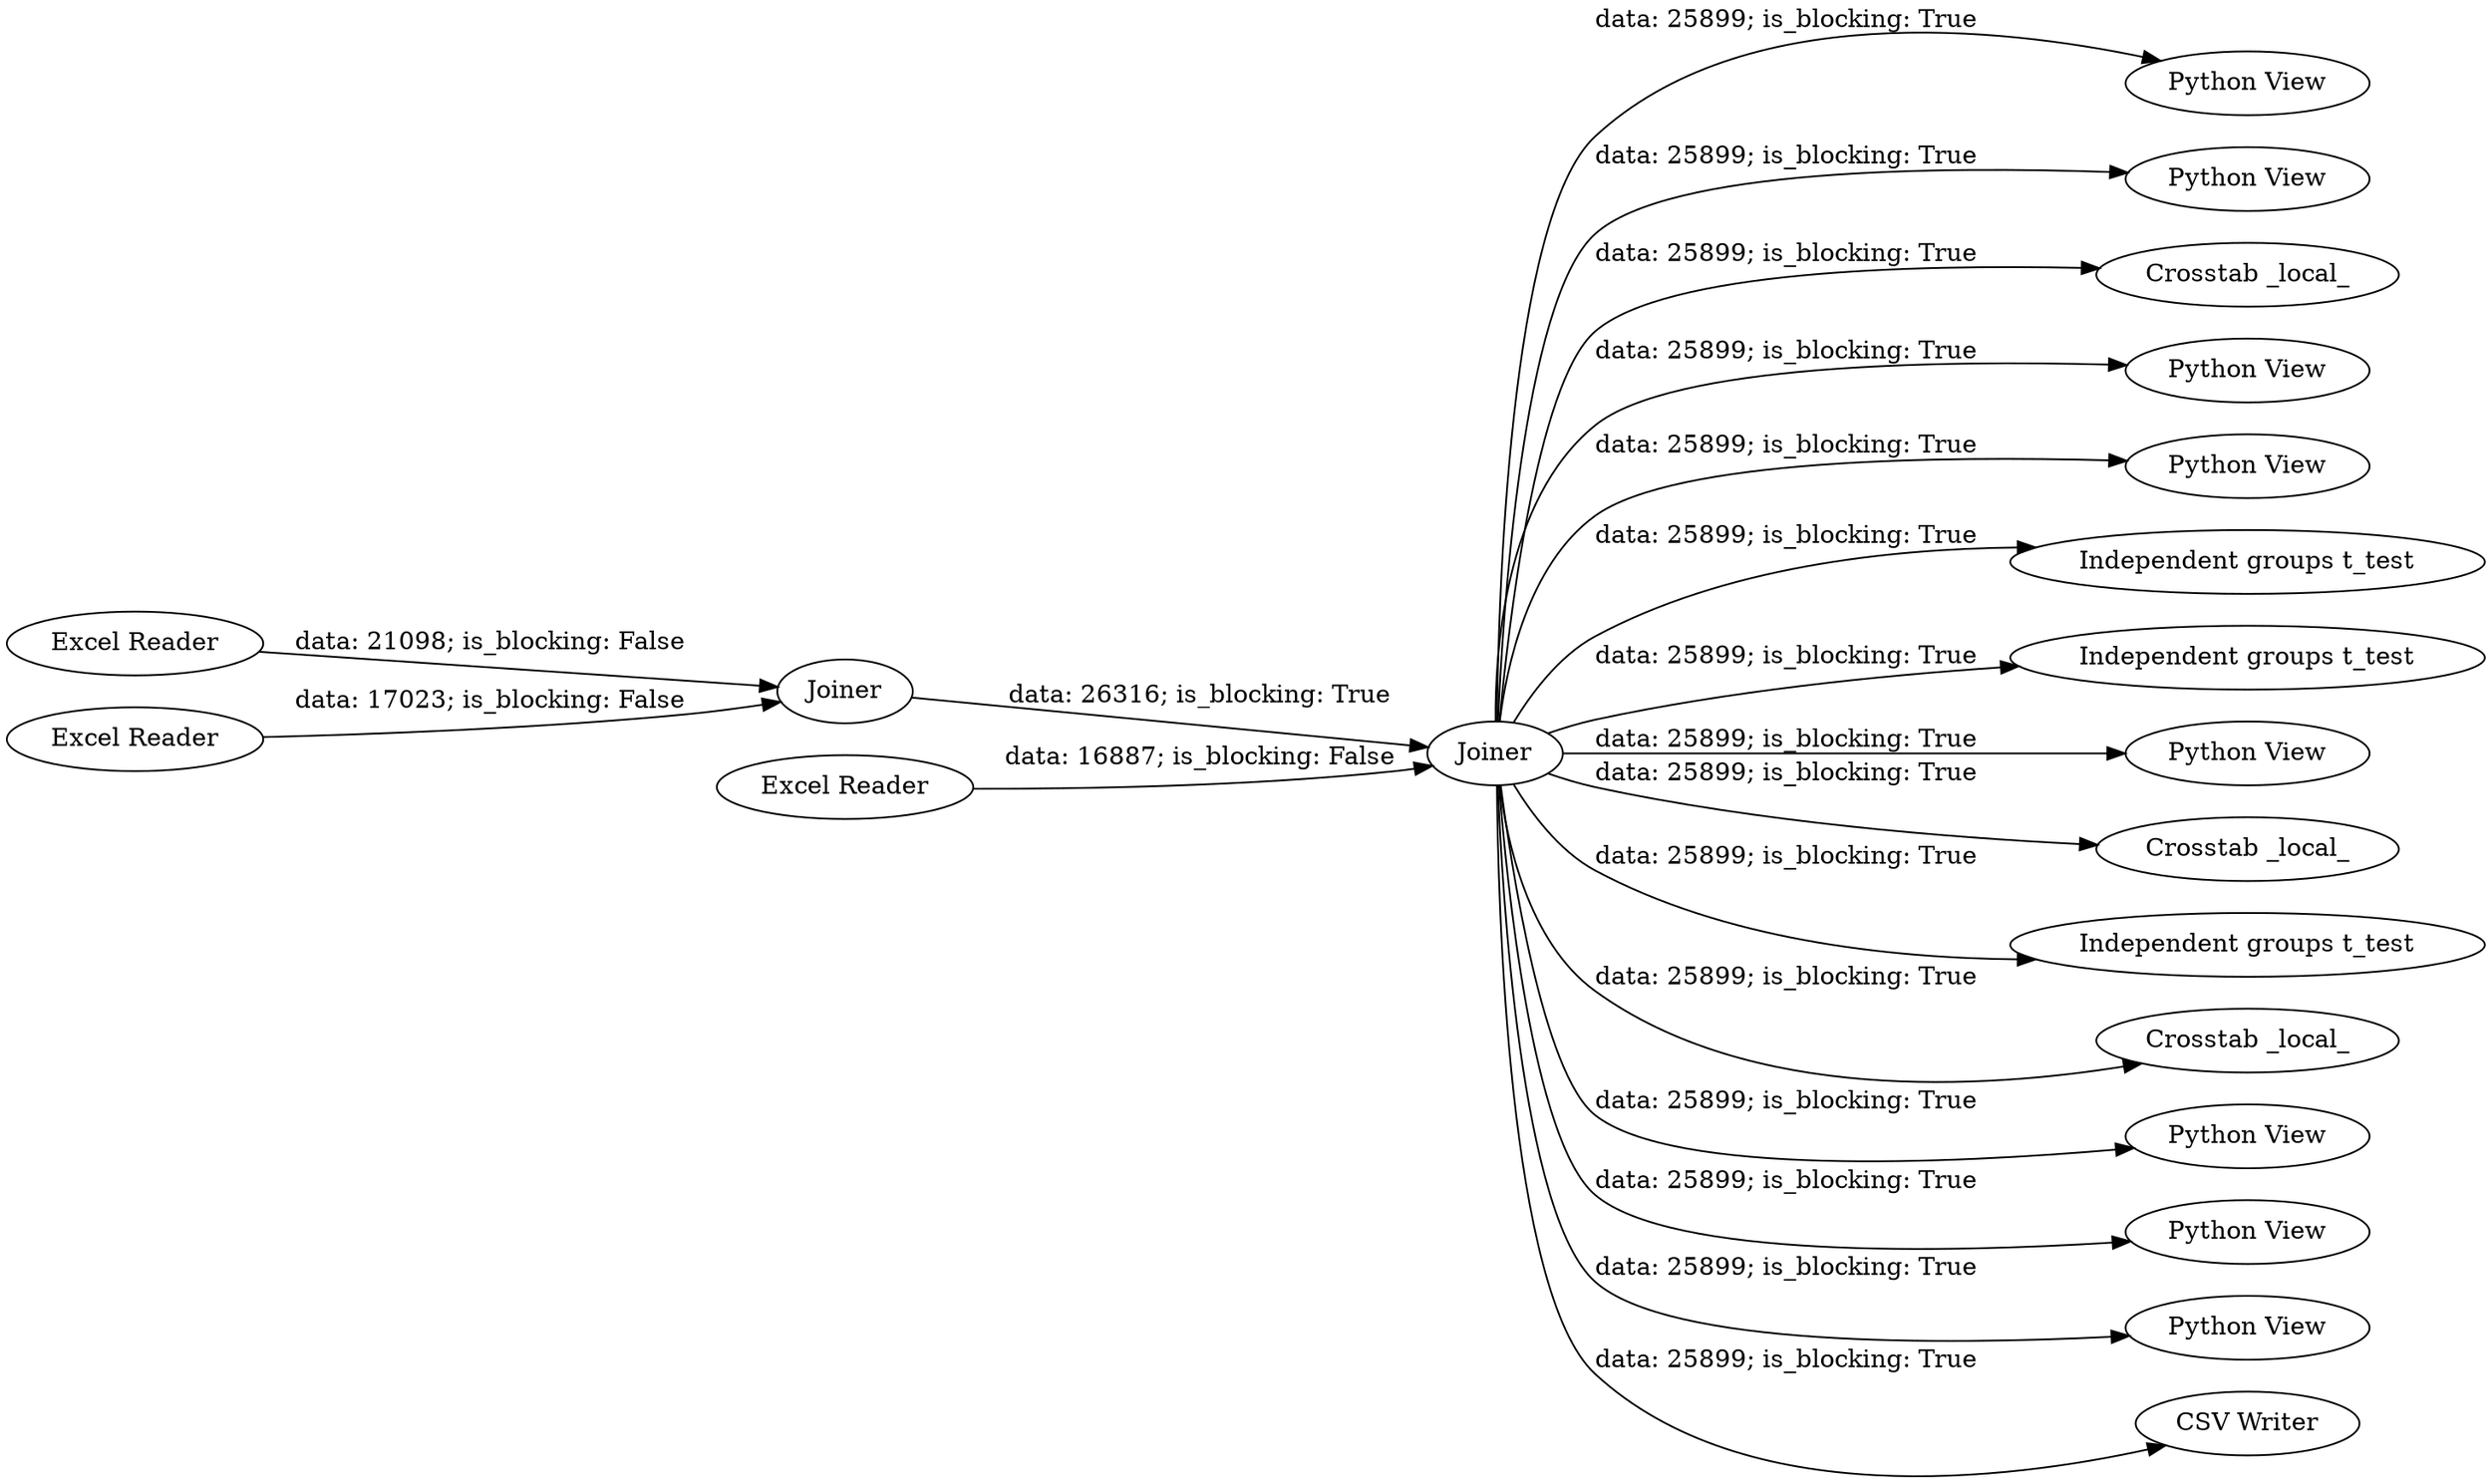 digraph {
	"4808077040062807769_8" [label=Joiner]
	"4808077040062807769_42" [label="Python View"]
	"4808077040062807769_4" [label="Excel Reader"]
	"4808077040062807769_21" [label="Python View"]
	"4808077040062807769_51" [label="Crosstab _local_"]
	"4808077040062807769_7" [label=Joiner]
	"4808077040062807769_39" [label="Python View"]
	"4808077040062807769_40" [label="Python View"]
	"4808077040062807769_47" [label="Independent groups t_test"]
	"4808077040062807769_25" [label="Independent groups t_test"]
	"4808077040062807769_46" [label="Python View"]
	"4808077040062807769_50" [label="Crosstab _local_"]
	"4808077040062807769_5" [label="Excel Reader"]
	"4808077040062807769_32" [label="Independent groups t_test"]
	"4808077040062807769_27" [label="Crosstab _local_"]
	"4808077040062807769_6" [label="Excel Reader"]
	"4808077040062807769_44" [label="Python View"]
	"4808077040062807769_43" [label="Python View"]
	"4808077040062807769_45" [label="Python View"]
	"4808077040062807769_52" [label="CSV Writer"]
	"4808077040062807769_8" -> "4808077040062807769_50" [label="data: 25899; is_blocking: True"]
	"4808077040062807769_8" -> "4808077040062807769_21" [label="data: 25899; is_blocking: True"]
	"4808077040062807769_8" -> "4808077040062807769_39" [label="data: 25899; is_blocking: True"]
	"4808077040062807769_4" -> "4808077040062807769_7" [label="data: 21098; is_blocking: False"]
	"4808077040062807769_8" -> "4808077040062807769_43" [label="data: 25899; is_blocking: True"]
	"4808077040062807769_8" -> "4808077040062807769_44" [label="data: 25899; is_blocking: True"]
	"4808077040062807769_8" -> "4808077040062807769_27" [label="data: 25899; is_blocking: True"]
	"4808077040062807769_8" -> "4808077040062807769_52" [label="data: 25899; is_blocking: True"]
	"4808077040062807769_8" -> "4808077040062807769_40" [label="data: 25899; is_blocking: True"]
	"4808077040062807769_6" -> "4808077040062807769_7" [label="data: 17023; is_blocking: False"]
	"4808077040062807769_8" -> "4808077040062807769_32" [label="data: 25899; is_blocking: True"]
	"4808077040062807769_8" -> "4808077040062807769_25" [label="data: 25899; is_blocking: True"]
	"4808077040062807769_5" -> "4808077040062807769_8" [label="data: 16887; is_blocking: False"]
	"4808077040062807769_8" -> "4808077040062807769_47" [label="data: 25899; is_blocking: True"]
	"4808077040062807769_8" -> "4808077040062807769_51" [label="data: 25899; is_blocking: True"]
	"4808077040062807769_8" -> "4808077040062807769_45" [label="data: 25899; is_blocking: True"]
	"4808077040062807769_8" -> "4808077040062807769_42" [label="data: 25899; is_blocking: True"]
	"4808077040062807769_7" -> "4808077040062807769_8" [label="data: 26316; is_blocking: True"]
	"4808077040062807769_8" -> "4808077040062807769_46" [label="data: 25899; is_blocking: True"]
	rankdir=LR
}
